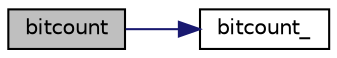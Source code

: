 digraph "bitcount"
{
 // INTERACTIVE_SVG=YES
  edge [fontname="Helvetica",fontsize="10",labelfontname="Helvetica",labelfontsize="10"];
  node [fontname="Helvetica",fontsize="10",shape=record];
  rankdir="LR";
  Node0 [label="bitcount",height=0.2,width=0.4,color="black", fillcolor="grey75", style="filled", fontcolor="black"];
  Node0 -> Node1 [color="midnightblue",fontsize="10",style="solid",fontname="Helvetica"];
  Node1 [label="bitcount_",height=0.2,width=0.4,color="black", fillcolor="white", style="filled",URL="$bitcount_8c.html#a477f7151726da4134659eb88f6296c66"];
}
